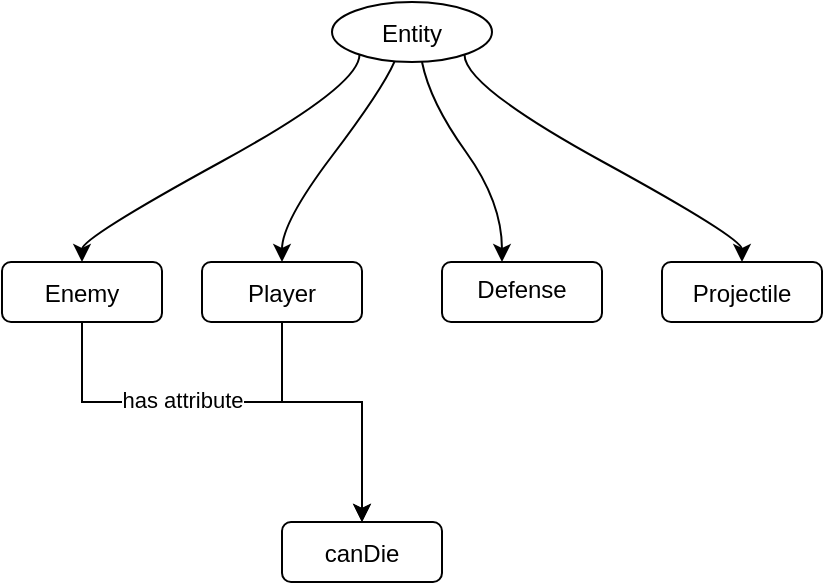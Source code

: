 <mxfile version="21.1.7" type="github">
  <diagram id="C5RBs43oDa-KdzZeNtuy" name="Page-1">
    <mxGraphModel dx="778" dy="1598" grid="1" gridSize="10" guides="1" tooltips="1" connect="1" arrows="1" fold="1" page="1" pageScale="1" pageWidth="827" pageHeight="1169" math="0" shadow="0">
      <root>
        <mxCell id="WIyWlLk6GJQsqaUBKTNV-0" />
        <mxCell id="WIyWlLk6GJQsqaUBKTNV-1" parent="WIyWlLk6GJQsqaUBKTNV-0" />
        <mxCell id="smwx4mjXbQ6Rt5jijDb6-8" value="Entity" style="ellipse" vertex="1" parent="WIyWlLk6GJQsqaUBKTNV-1">
          <mxGeometry x="375" y="-120" width="80" height="30" as="geometry" />
        </mxCell>
        <mxCell id="smwx4mjXbQ6Rt5jijDb6-22" value="" style="edgeStyle=orthogonalEdgeStyle;rounded=0;orthogonalLoop=1;jettySize=auto;html=1;" edge="1" parent="WIyWlLk6GJQsqaUBKTNV-1" source="smwx4mjXbQ6Rt5jijDb6-9" target="smwx4mjXbQ6Rt5jijDb6-21">
          <mxGeometry relative="1" as="geometry">
            <Array as="points">
              <mxPoint x="250" y="80" />
              <mxPoint x="390" y="80" />
            </Array>
          </mxGeometry>
        </mxCell>
        <mxCell id="smwx4mjXbQ6Rt5jijDb6-23" value="has attribute" style="edgeLabel;html=1;align=center;verticalAlign=middle;resizable=0;points=[];" vertex="1" connectable="0" parent="smwx4mjXbQ6Rt5jijDb6-22">
          <mxGeometry x="-0.148" y="1" relative="1" as="geometry">
            <mxPoint x="-12" as="offset" />
          </mxGeometry>
        </mxCell>
        <mxCell id="smwx4mjXbQ6Rt5jijDb6-9" value="Enemy" style="rounded=1;" vertex="1" parent="WIyWlLk6GJQsqaUBKTNV-1">
          <mxGeometry x="210" y="10" width="80" height="30" as="geometry" />
        </mxCell>
        <mxCell id="smwx4mjXbQ6Rt5jijDb6-10" value="" style="curved=1;noEdgeStyle=1;orthogonal=1;" edge="1" source="smwx4mjXbQ6Rt5jijDb6-8" target="smwx4mjXbQ6Rt5jijDb6-9" parent="WIyWlLk6GJQsqaUBKTNV-1">
          <mxGeometry relative="1" as="geometry">
            <Array as="points">
              <mxPoint x="388.75" y="-78" />
              <mxPoint x="250" y="-2" />
            </Array>
          </mxGeometry>
        </mxCell>
        <mxCell id="smwx4mjXbQ6Rt5jijDb6-11" value="Defense&#xa;" style="rounded=1;verticalAlign=top;align=center;" vertex="1" parent="WIyWlLk6GJQsqaUBKTNV-1">
          <mxGeometry x="430" y="10" width="80" height="30" as="geometry" />
        </mxCell>
        <mxCell id="smwx4mjXbQ6Rt5jijDb6-12" value="" style="curved=1;noEdgeStyle=1;orthogonal=1;" edge="1" target="smwx4mjXbQ6Rt5jijDb6-11" parent="WIyWlLk6GJQsqaUBKTNV-1">
          <mxGeometry relative="1" as="geometry">
            <mxPoint x="420" y="-90" as="sourcePoint" />
            <Array as="points">
              <mxPoint x="424" y="-70" />
              <mxPoint x="460" y="-20" />
            </Array>
          </mxGeometry>
        </mxCell>
        <mxCell id="smwx4mjXbQ6Rt5jijDb6-24" style="edgeStyle=orthogonalEdgeStyle;rounded=0;orthogonalLoop=1;jettySize=auto;html=1;exitX=0.5;exitY=1;exitDx=0;exitDy=0;entryX=0.5;entryY=0;entryDx=0;entryDy=0;" edge="1" parent="WIyWlLk6GJQsqaUBKTNV-1" source="smwx4mjXbQ6Rt5jijDb6-13" target="smwx4mjXbQ6Rt5jijDb6-21">
          <mxGeometry relative="1" as="geometry">
            <Array as="points">
              <mxPoint x="350" y="80" />
              <mxPoint x="390" y="80" />
            </Array>
          </mxGeometry>
        </mxCell>
        <mxCell id="smwx4mjXbQ6Rt5jijDb6-13" value="Player" style="rounded=1;" vertex="1" parent="WIyWlLk6GJQsqaUBKTNV-1">
          <mxGeometry x="310" y="10" width="80" height="30" as="geometry" />
        </mxCell>
        <mxCell id="smwx4mjXbQ6Rt5jijDb6-14" value="" style="curved=1;noEdgeStyle=1;orthogonal=1;exitX=0.39;exitY=0.997;exitDx=0;exitDy=0;exitPerimeter=0;" edge="1" source="smwx4mjXbQ6Rt5jijDb6-8" target="smwx4mjXbQ6Rt5jijDb6-13" parent="WIyWlLk6GJQsqaUBKTNV-1">
          <mxGeometry relative="1" as="geometry">
            <Array as="points">
              <mxPoint x="400" y="-76" />
              <mxPoint x="350" y="-10" />
            </Array>
          </mxGeometry>
        </mxCell>
        <mxCell id="smwx4mjXbQ6Rt5jijDb6-15" value="Projectile" style="rounded=1;" vertex="1" parent="WIyWlLk6GJQsqaUBKTNV-1">
          <mxGeometry x="540" y="10" width="80" height="30" as="geometry" />
        </mxCell>
        <mxCell id="smwx4mjXbQ6Rt5jijDb6-16" value="" style="curved=1;noEdgeStyle=1;orthogonal=1;" edge="1" source="smwx4mjXbQ6Rt5jijDb6-8" target="smwx4mjXbQ6Rt5jijDb6-15" parent="WIyWlLk6GJQsqaUBKTNV-1">
          <mxGeometry relative="1" as="geometry">
            <Array as="points">
              <mxPoint x="441.25" y="-78" />
              <mxPoint x="580" y="-2" />
            </Array>
          </mxGeometry>
        </mxCell>
        <mxCell id="smwx4mjXbQ6Rt5jijDb6-21" value="canDie" style="rounded=1;" vertex="1" parent="WIyWlLk6GJQsqaUBKTNV-1">
          <mxGeometry x="350" y="140" width="80" height="30" as="geometry" />
        </mxCell>
      </root>
    </mxGraphModel>
  </diagram>
</mxfile>
